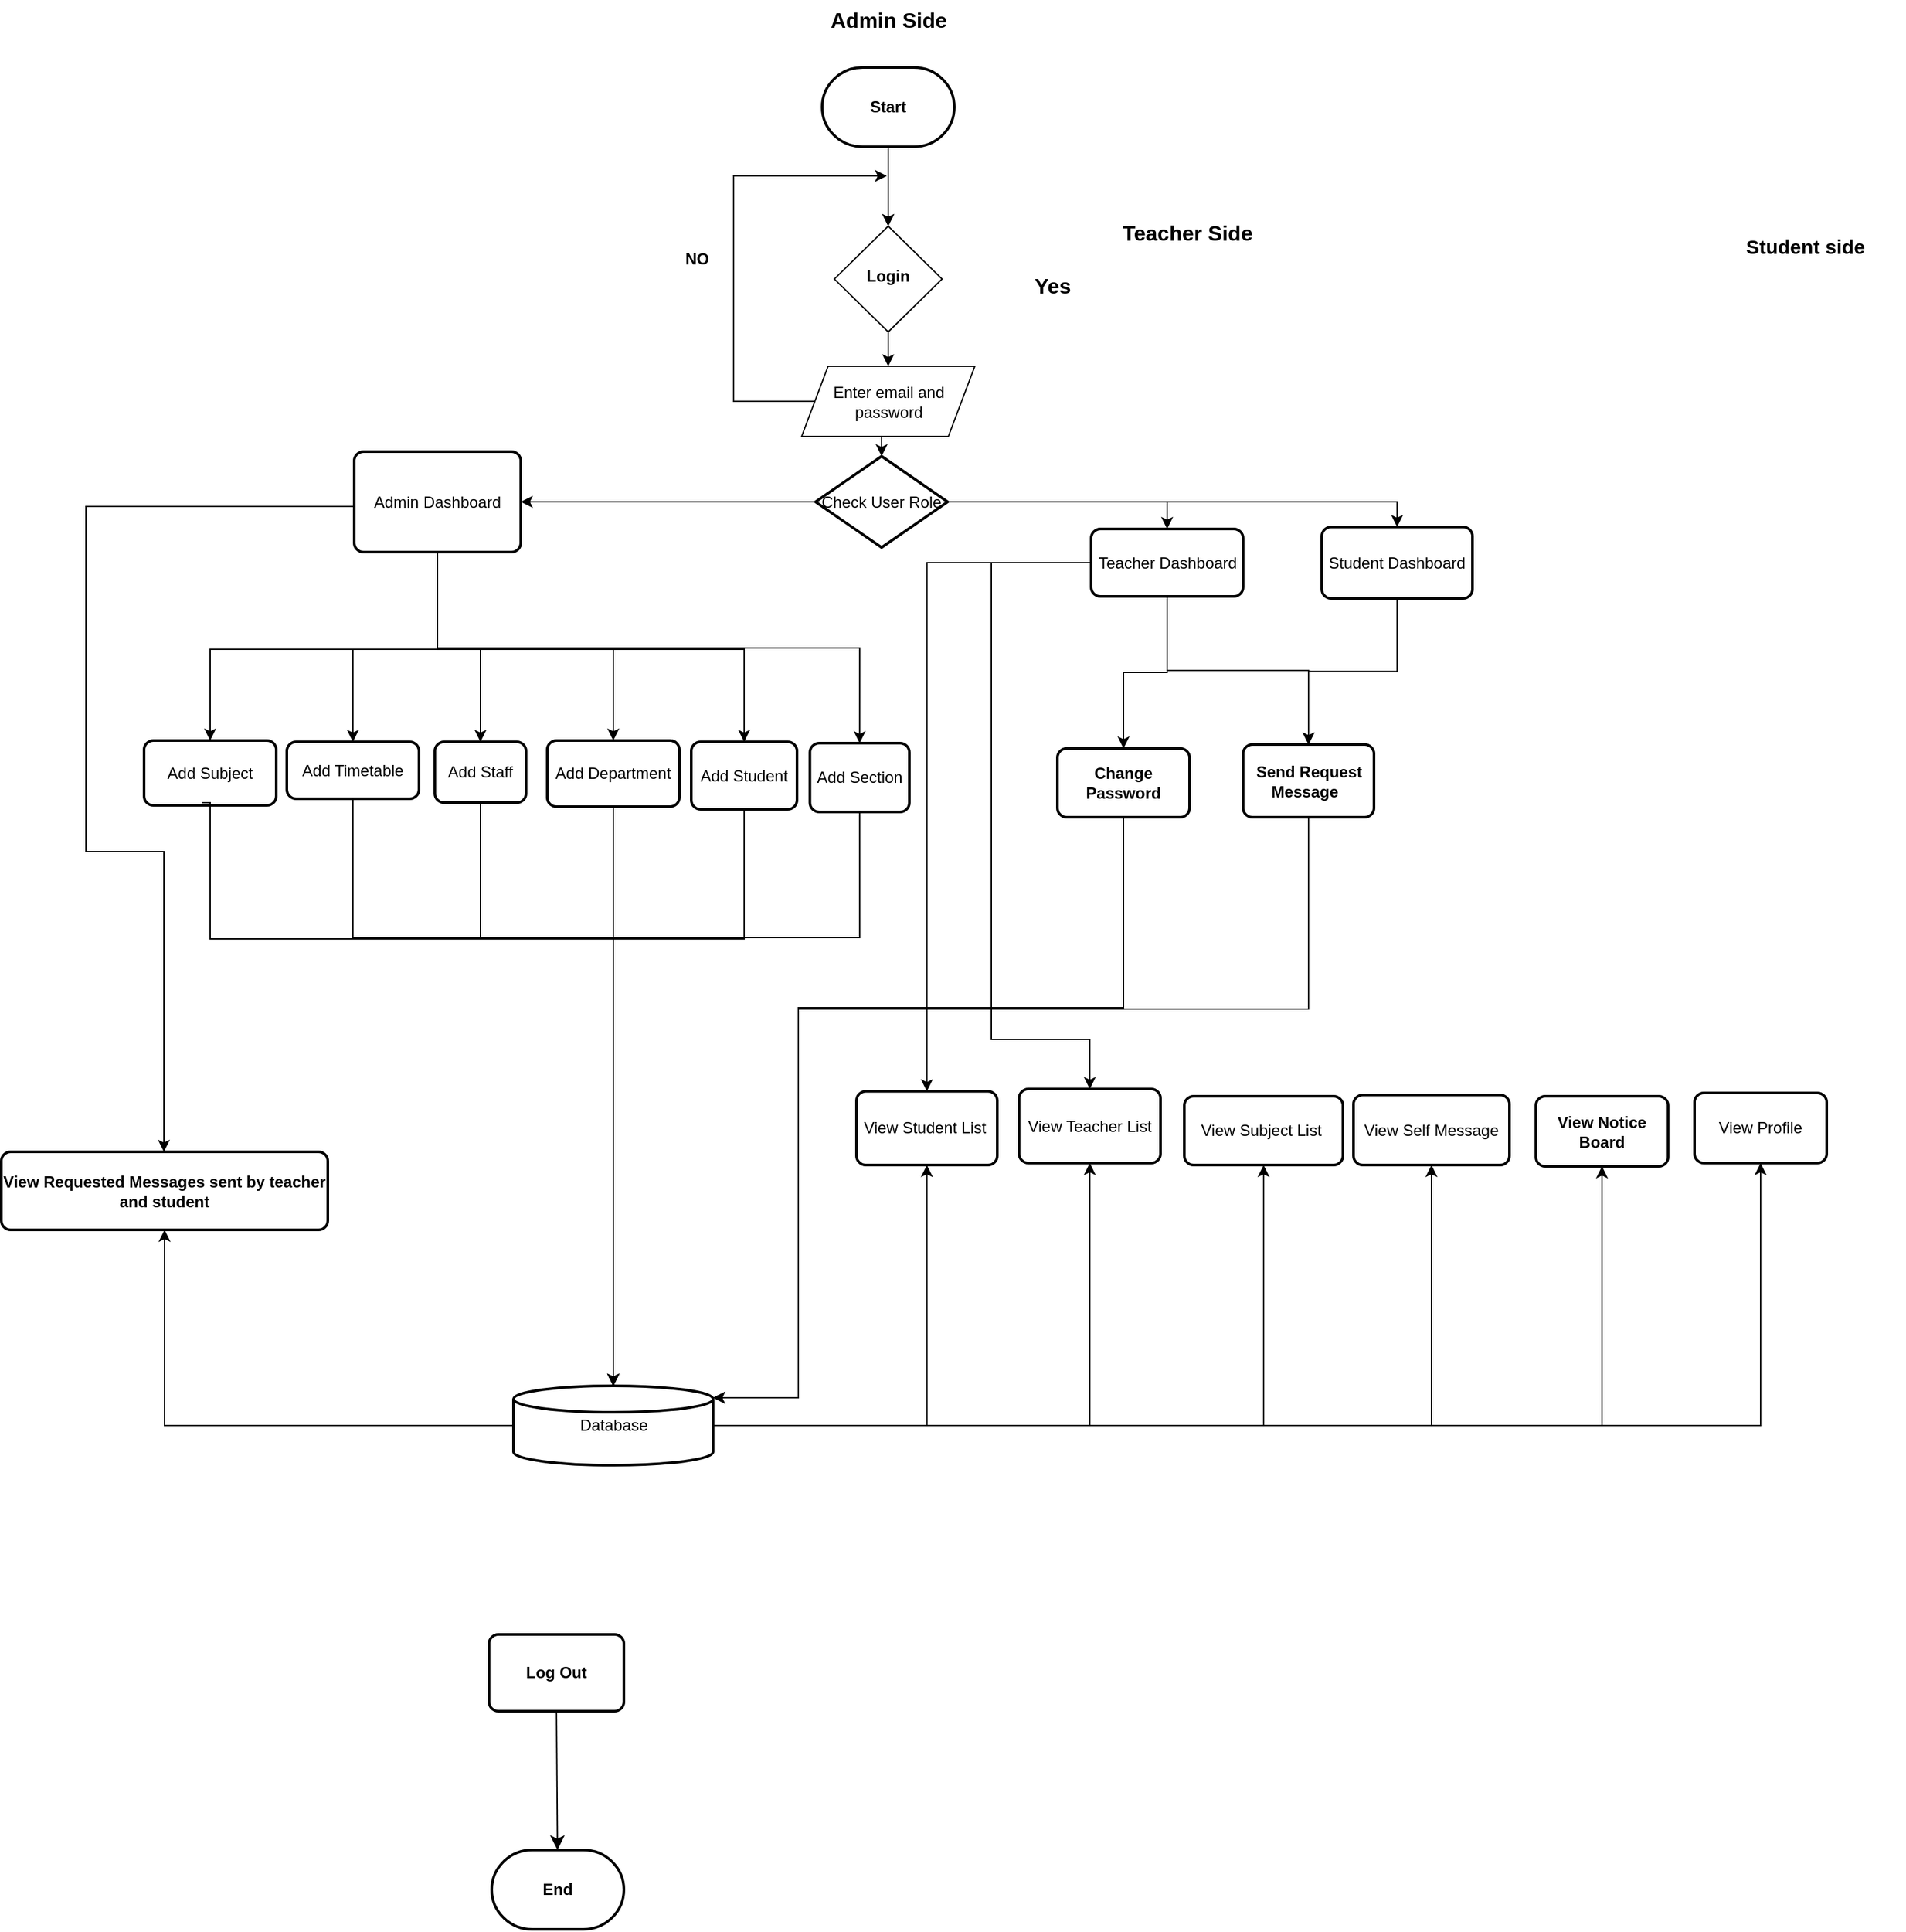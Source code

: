 <mxfile version="24.7.12">
  <diagram id="C5RBs43oDa-KdzZeNtuy" name="Page-1">
    <mxGraphModel dx="2145" dy="1804" grid="0" gridSize="10" guides="1" tooltips="1" connect="1" arrows="1" fold="1" page="1" pageScale="1" pageWidth="827" pageHeight="1169" background="none" math="0" shadow="0">
      <root>
        <mxCell id="WIyWlLk6GJQsqaUBKTNV-0" />
        <mxCell id="WIyWlLk6GJQsqaUBKTNV-1" parent="WIyWlLk6GJQsqaUBKTNV-0" />
        <mxCell id="MO0tkaTq0orOsOtcq1J3-275" value="&lt;b&gt;View &lt;/b&gt;&lt;b style=&quot;background-color: initial;&quot;&gt;Notice Board&lt;/b&gt;" style="rounded=1;whiteSpace=wrap;html=1;absoluteArcSize=1;arcSize=14;strokeWidth=2;" parent="WIyWlLk6GJQsqaUBKTNV-1" vertex="1">
          <mxGeometry x="965" y="678" width="100" height="53" as="geometry" />
        </mxCell>
        <mxCell id="MO0tkaTq0orOsOtcq1J3-284" value="Student side" style="text;strokeColor=none;align=center;fillColor=none;html=1;verticalAlign=middle;whiteSpace=wrap;rounded=0;fontSize=15;fontStyle=1" parent="WIyWlLk6GJQsqaUBKTNV-1" vertex="1">
          <mxGeometry x="1094" y="20" width="150" height="30" as="geometry" />
        </mxCell>
        <mxCell id="MO0tkaTq0orOsOtcq1J3-293" value="&lt;b&gt;Send Request Message&amp;nbsp;&amp;nbsp;&lt;/b&gt;" style="rounded=1;whiteSpace=wrap;html=1;absoluteArcSize=1;arcSize=14;strokeWidth=2;" parent="WIyWlLk6GJQsqaUBKTNV-1" vertex="1">
          <mxGeometry x="743.5" y="412" width="99" height="55" as="geometry" />
        </mxCell>
        <mxCell id="MO0tkaTq0orOsOtcq1J3-324" value="&lt;b&gt;Teacher Side&lt;/b&gt;" style="text;html=1;align=center;verticalAlign=middle;resizable=0;points=[];autosize=1;strokeColor=none;fillColor=none;fontSize=16;" parent="WIyWlLk6GJQsqaUBKTNV-1" vertex="1">
          <mxGeometry x="641" y="10" width="120" height="30" as="geometry" />
        </mxCell>
        <mxCell id="MO0tkaTq0orOsOtcq1J3-383" value="&lt;b&gt;Admin Side&lt;/b&gt;" style="text;html=1;align=center;verticalAlign=middle;resizable=0;points=[];autosize=1;strokeColor=none;fillColor=none;fontSize=16;" parent="WIyWlLk6GJQsqaUBKTNV-1" vertex="1">
          <mxGeometry x="420" y="-151" width="110" height="30" as="geometry" />
        </mxCell>
        <mxCell id="MO0tkaTq0orOsOtcq1J3-417" value="&lt;b&gt;Start&lt;/b&gt;" style="strokeWidth=2;html=1;shape=mxgraph.flowchart.terminator;whiteSpace=wrap;" parent="WIyWlLk6GJQsqaUBKTNV-1" vertex="1">
          <mxGeometry x="425" y="-100" width="100" height="60" as="geometry" />
        </mxCell>
        <mxCell id="MO0tkaTq0orOsOtcq1J3-418" style="edgeStyle=elbowEdgeStyle;rounded=0;orthogonalLoop=1;jettySize=auto;html=1;exitX=0;exitY=0.5;exitDx=0;exitDy=0;" parent="WIyWlLk6GJQsqaUBKTNV-1" source="sPbHRIbu0C0vhqNKjJ3m-0" edge="1">
          <mxGeometry relative="1" as="geometry">
            <mxPoint x="474" y="-18" as="targetPoint" />
            <Array as="points">
              <mxPoint x="358" y="53" />
            </Array>
            <mxPoint x="418" y="109" as="sourcePoint" />
          </mxGeometry>
        </mxCell>
        <mxCell id="sPbHRIbu0C0vhqNKjJ3m-26" style="edgeStyle=orthogonalEdgeStyle;rounded=0;orthogonalLoop=1;jettySize=auto;html=1;exitX=0.5;exitY=1;exitDx=0;exitDy=0;" edge="1" parent="WIyWlLk6GJQsqaUBKTNV-1" source="sPbHRIbu0C0vhqNKjJ3m-46" target="sPbHRIbu0C0vhqNKjJ3m-16">
          <mxGeometry relative="1" as="geometry">
            <Array as="points">
              <mxPoint x="134" y="340" />
              <mxPoint x="-38" y="340" />
            </Array>
          </mxGeometry>
        </mxCell>
        <mxCell id="sPbHRIbu0C0vhqNKjJ3m-50" style="edgeStyle=orthogonalEdgeStyle;rounded=0;orthogonalLoop=1;jettySize=auto;html=1;exitX=0.5;exitY=1;exitDx=0;exitDy=0;entryX=0.5;entryY=0;entryDx=0;entryDy=0;" edge="1" parent="WIyWlLk6GJQsqaUBKTNV-1" source="MO0tkaTq0orOsOtcq1J3-419" target="sPbHRIbu0C0vhqNKjJ3m-0">
          <mxGeometry relative="1" as="geometry" />
        </mxCell>
        <mxCell id="MO0tkaTq0orOsOtcq1J3-419" value="&lt;b&gt;Login&lt;/b&gt;" style="rhombus;whiteSpace=wrap;html=1;shadow=0;fontFamily=Helvetica;fontSize=12;align=center;strokeWidth=1;spacing=6;spacingTop=-4;" parent="WIyWlLk6GJQsqaUBKTNV-1" vertex="1">
          <mxGeometry x="434.25" y="20" width="81.5" height="80" as="geometry" />
        </mxCell>
        <mxCell id="MO0tkaTq0orOsOtcq1J3-420" value="&lt;b&gt;NO&lt;/b&gt;" style="text;html=1;align=center;verticalAlign=middle;resizable=0;points=[];autosize=1;strokeColor=none;fillColor=none;" parent="WIyWlLk6GJQsqaUBKTNV-1" vertex="1">
          <mxGeometry x="310" y="30" width="40" height="30" as="geometry" />
        </mxCell>
        <mxCell id="MO0tkaTq0orOsOtcq1J3-424" value="&lt;b&gt;Yes&lt;/b&gt;" style="text;html=1;align=center;verticalAlign=middle;resizable=0;points=[];autosize=1;strokeColor=none;fillColor=none;fontSize=16;" parent="WIyWlLk6GJQsqaUBKTNV-1" vertex="1">
          <mxGeometry x="574" y="50" width="50" height="30" as="geometry" />
        </mxCell>
        <mxCell id="MO0tkaTq0orOsOtcq1J3-426" value="&lt;div&gt;&lt;b&gt;View Requested Messages sent by teacher and student&lt;/b&gt;&lt;/div&gt;" style="rounded=1;whiteSpace=wrap;html=1;absoluteArcSize=1;arcSize=14;strokeWidth=2;" parent="WIyWlLk6GJQsqaUBKTNV-1" vertex="1">
          <mxGeometry x="-196" y="720" width="247" height="59" as="geometry" />
        </mxCell>
        <mxCell id="MO0tkaTq0orOsOtcq1J3-431" value="&lt;b&gt;End&lt;/b&gt;" style="strokeWidth=2;html=1;shape=mxgraph.flowchart.terminator;whiteSpace=wrap;" parent="WIyWlLk6GJQsqaUBKTNV-1" vertex="1">
          <mxGeometry x="175" y="1248" width="100" height="60" as="geometry" />
        </mxCell>
        <mxCell id="IdnFITNTBJpxu61mEzwX-0" value="&lt;b&gt;Log Out&lt;/b&gt;" style="rounded=1;whiteSpace=wrap;html=1;absoluteArcSize=1;arcSize=14;strokeWidth=2;" parent="WIyWlLk6GJQsqaUBKTNV-1" vertex="1">
          <mxGeometry x="173" y="1085" width="102" height="58" as="geometry" />
        </mxCell>
        <mxCell id="IdnFITNTBJpxu61mEzwX-1" value="" style="endArrow=classic;html=1;rounded=0;fontSize=12;startSize=8;endSize=8;curved=1;exitX=0.5;exitY=1;exitDx=0;exitDy=0;" parent="WIyWlLk6GJQsqaUBKTNV-1" source="IdnFITNTBJpxu61mEzwX-0" target="MO0tkaTq0orOsOtcq1J3-431" edge="1">
          <mxGeometry width="50" height="50" relative="1" as="geometry">
            <mxPoint x="289" y="947" as="sourcePoint" />
            <mxPoint x="339" y="897" as="targetPoint" />
          </mxGeometry>
        </mxCell>
        <mxCell id="sPbHRIbu0C0vhqNKjJ3m-0" value="Enter email and password" style="shape=parallelogram;perimeter=parallelogramPerimeter;whiteSpace=wrap;html=1;fixedSize=1;" vertex="1" parent="WIyWlLk6GJQsqaUBKTNV-1">
          <mxGeometry x="409.5" y="126" width="131" height="53" as="geometry" />
        </mxCell>
        <mxCell id="sPbHRIbu0C0vhqNKjJ3m-1" value="" style="endArrow=classic;html=1;rounded=0;exitX=0.5;exitY=1;exitDx=0;exitDy=0;exitPerimeter=0;entryX=0.5;entryY=0;entryDx=0;entryDy=0;" edge="1" parent="WIyWlLk6GJQsqaUBKTNV-1" source="MO0tkaTq0orOsOtcq1J3-417" target="MO0tkaTq0orOsOtcq1J3-419">
          <mxGeometry width="50" height="50" relative="1" as="geometry">
            <mxPoint x="598" y="32" as="sourcePoint" />
            <mxPoint x="648" y="-18" as="targetPoint" />
          </mxGeometry>
        </mxCell>
        <mxCell id="sPbHRIbu0C0vhqNKjJ3m-2" value="" style="endArrow=classic;html=1;rounded=0;entryX=0.5;entryY=0;entryDx=0;entryDy=0;exitX=0.5;exitY=1;exitDx=0;exitDy=0;exitPerimeter=0;" edge="1" parent="WIyWlLk6GJQsqaUBKTNV-1" source="MO0tkaTq0orOsOtcq1J3-417" target="MO0tkaTq0orOsOtcq1J3-419">
          <mxGeometry width="50" height="50" relative="1" as="geometry">
            <mxPoint x="598" y="102" as="sourcePoint" />
            <mxPoint x="648" y="52" as="targetPoint" />
          </mxGeometry>
        </mxCell>
        <mxCell id="sPbHRIbu0C0vhqNKjJ3m-16" value="Add Subject" style="rounded=1;whiteSpace=wrap;html=1;absoluteArcSize=1;arcSize=14;strokeWidth=2;" vertex="1" parent="WIyWlLk6GJQsqaUBKTNV-1">
          <mxGeometry x="-88" y="409" width="100" height="49" as="geometry" />
        </mxCell>
        <mxCell id="sPbHRIbu0C0vhqNKjJ3m-17" value="&lt;b&gt;Change Password&lt;/b&gt;" style="rounded=1;whiteSpace=wrap;html=1;absoluteArcSize=1;arcSize=14;strokeWidth=2;" vertex="1" parent="WIyWlLk6GJQsqaUBKTNV-1">
          <mxGeometry x="603" y="415" width="100" height="52" as="geometry" />
        </mxCell>
        <mxCell id="sPbHRIbu0C0vhqNKjJ3m-39" style="edgeStyle=orthogonalEdgeStyle;rounded=0;orthogonalLoop=1;jettySize=auto;html=1;exitX=1;exitY=0.5;exitDx=0;exitDy=0;exitPerimeter=0;entryX=0.5;entryY=1;entryDx=0;entryDy=0;" edge="1" parent="WIyWlLk6GJQsqaUBKTNV-1" source="sPbHRIbu0C0vhqNKjJ3m-18" target="sPbHRIbu0C0vhqNKjJ3m-24">
          <mxGeometry relative="1" as="geometry" />
        </mxCell>
        <mxCell id="sPbHRIbu0C0vhqNKjJ3m-40" style="edgeStyle=orthogonalEdgeStyle;rounded=0;orthogonalLoop=1;jettySize=auto;html=1;exitX=0;exitY=0.5;exitDx=0;exitDy=0;exitPerimeter=0;entryX=0.5;entryY=1;entryDx=0;entryDy=0;" edge="1" parent="WIyWlLk6GJQsqaUBKTNV-1" source="sPbHRIbu0C0vhqNKjJ3m-18" target="MO0tkaTq0orOsOtcq1J3-426">
          <mxGeometry relative="1" as="geometry" />
        </mxCell>
        <mxCell id="sPbHRIbu0C0vhqNKjJ3m-70" style="edgeStyle=orthogonalEdgeStyle;rounded=0;orthogonalLoop=1;jettySize=auto;html=1;exitX=1;exitY=0.5;exitDx=0;exitDy=0;exitPerimeter=0;entryX=0.5;entryY=1;entryDx=0;entryDy=0;" edge="1" parent="WIyWlLk6GJQsqaUBKTNV-1" source="sPbHRIbu0C0vhqNKjJ3m-18" target="sPbHRIbu0C0vhqNKjJ3m-42">
          <mxGeometry relative="1" as="geometry" />
        </mxCell>
        <mxCell id="sPbHRIbu0C0vhqNKjJ3m-71" style="edgeStyle=orthogonalEdgeStyle;rounded=0;orthogonalLoop=1;jettySize=auto;html=1;exitX=1;exitY=0.5;exitDx=0;exitDy=0;exitPerimeter=0;entryX=0.5;entryY=1;entryDx=0;entryDy=0;" edge="1" parent="WIyWlLk6GJQsqaUBKTNV-1" source="sPbHRIbu0C0vhqNKjJ3m-18" target="sPbHRIbu0C0vhqNKjJ3m-43">
          <mxGeometry relative="1" as="geometry" />
        </mxCell>
        <mxCell id="sPbHRIbu0C0vhqNKjJ3m-72" style="edgeStyle=orthogonalEdgeStyle;rounded=0;orthogonalLoop=1;jettySize=auto;html=1;exitX=1;exitY=0.5;exitDx=0;exitDy=0;exitPerimeter=0;entryX=0.5;entryY=1;entryDx=0;entryDy=0;" edge="1" parent="WIyWlLk6GJQsqaUBKTNV-1" source="sPbHRIbu0C0vhqNKjJ3m-18" target="MO0tkaTq0orOsOtcq1J3-275">
          <mxGeometry relative="1" as="geometry" />
        </mxCell>
        <mxCell id="sPbHRIbu0C0vhqNKjJ3m-73" style="edgeStyle=orthogonalEdgeStyle;rounded=0;orthogonalLoop=1;jettySize=auto;html=1;exitX=1;exitY=0.5;exitDx=0;exitDy=0;exitPerimeter=0;entryX=0.5;entryY=1;entryDx=0;entryDy=0;" edge="1" parent="WIyWlLk6GJQsqaUBKTNV-1" source="sPbHRIbu0C0vhqNKjJ3m-18" target="sPbHRIbu0C0vhqNKjJ3m-44">
          <mxGeometry relative="1" as="geometry" />
        </mxCell>
        <mxCell id="sPbHRIbu0C0vhqNKjJ3m-18" value="Database" style="strokeWidth=2;html=1;shape=mxgraph.flowchart.database;whiteSpace=wrap;" vertex="1" parent="WIyWlLk6GJQsqaUBKTNV-1">
          <mxGeometry x="191.5" y="897" width="151" height="60" as="geometry" />
        </mxCell>
        <mxCell id="sPbHRIbu0C0vhqNKjJ3m-19" value="Add Department" style="rounded=1;whiteSpace=wrap;html=1;absoluteArcSize=1;arcSize=14;strokeWidth=2;" vertex="1" parent="WIyWlLk6GJQsqaUBKTNV-1">
          <mxGeometry x="217" y="409" width="100" height="50" as="geometry" />
        </mxCell>
        <mxCell id="sPbHRIbu0C0vhqNKjJ3m-20" value="Add Timetable" style="rounded=1;whiteSpace=wrap;html=1;absoluteArcSize=1;arcSize=14;strokeWidth=2;" vertex="1" parent="WIyWlLk6GJQsqaUBKTNV-1">
          <mxGeometry x="20" y="410" width="100" height="43" as="geometry" />
        </mxCell>
        <mxCell id="sPbHRIbu0C0vhqNKjJ3m-21" value="Add Student" style="rounded=1;whiteSpace=wrap;html=1;absoluteArcSize=1;arcSize=14;strokeWidth=2;" vertex="1" parent="WIyWlLk6GJQsqaUBKTNV-1">
          <mxGeometry x="326" y="410" width="80" height="51" as="geometry" />
        </mxCell>
        <mxCell id="sPbHRIbu0C0vhqNKjJ3m-22" value="Add Section" style="rounded=1;whiteSpace=wrap;html=1;absoluteArcSize=1;arcSize=14;strokeWidth=2;" vertex="1" parent="WIyWlLk6GJQsqaUBKTNV-1">
          <mxGeometry x="415.75" y="411" width="75.25" height="52" as="geometry" />
        </mxCell>
        <mxCell id="sPbHRIbu0C0vhqNKjJ3m-23" value="Add Staff" style="rounded=1;whiteSpace=wrap;html=1;absoluteArcSize=1;arcSize=14;strokeWidth=2;" vertex="1" parent="WIyWlLk6GJQsqaUBKTNV-1">
          <mxGeometry x="132" y="410" width="69" height="46" as="geometry" />
        </mxCell>
        <mxCell id="sPbHRIbu0C0vhqNKjJ3m-24" value="View Student List&amp;nbsp;" style="rounded=1;whiteSpace=wrap;html=1;absoluteArcSize=1;arcSize=14;strokeWidth=2;" vertex="1" parent="WIyWlLk6GJQsqaUBKTNV-1">
          <mxGeometry x="451" y="674.25" width="106.5" height="55.75" as="geometry" />
        </mxCell>
        <mxCell id="sPbHRIbu0C0vhqNKjJ3m-25" value="View Teacher List" style="rounded=1;whiteSpace=wrap;html=1;absoluteArcSize=1;arcSize=14;strokeWidth=2;" vertex="1" parent="WIyWlLk6GJQsqaUBKTNV-1">
          <mxGeometry x="574" y="672.5" width="107" height="56" as="geometry" />
        </mxCell>
        <mxCell id="sPbHRIbu0C0vhqNKjJ3m-27" value="" style="endArrow=classic;html=1;rounded=0;entryX=0.5;entryY=0;entryDx=0;entryDy=0;exitX=0.5;exitY=1;exitDx=0;exitDy=0;edgeStyle=orthogonalEdgeStyle;" edge="1" parent="WIyWlLk6GJQsqaUBKTNV-1" source="sPbHRIbu0C0vhqNKjJ3m-46" target="sPbHRIbu0C0vhqNKjJ3m-21">
          <mxGeometry width="50" height="50" relative="1" as="geometry">
            <mxPoint x="362" y="356" as="sourcePoint" />
            <mxPoint x="412" y="306" as="targetPoint" />
            <Array as="points">
              <mxPoint x="137" y="340" />
              <mxPoint x="404" y="340" />
            </Array>
          </mxGeometry>
        </mxCell>
        <mxCell id="sPbHRIbu0C0vhqNKjJ3m-28" value="" style="endArrow=classic;html=1;rounded=0;entryX=0.5;entryY=0;entryDx=0;entryDy=0;exitX=0.5;exitY=1;exitDx=0;exitDy=0;edgeStyle=orthogonalEdgeStyle;" edge="1" parent="WIyWlLk6GJQsqaUBKTNV-1" source="sPbHRIbu0C0vhqNKjJ3m-46" target="sPbHRIbu0C0vhqNKjJ3m-22">
          <mxGeometry width="50" height="50" relative="1" as="geometry">
            <mxPoint x="387" y="366" as="sourcePoint" />
            <mxPoint x="437" y="316" as="targetPoint" />
            <Array as="points">
              <mxPoint x="137" y="339" />
              <mxPoint x="531" y="339" />
            </Array>
          </mxGeometry>
        </mxCell>
        <mxCell id="sPbHRIbu0C0vhqNKjJ3m-29" value="" style="endArrow=classic;html=1;rounded=0;entryX=0.5;entryY=0;entryDx=0;entryDy=0;exitX=0.5;exitY=1;exitDx=0;exitDy=0;edgeStyle=orthogonalEdgeStyle;" edge="1" parent="WIyWlLk6GJQsqaUBKTNV-1" source="sPbHRIbu0C0vhqNKjJ3m-46" target="sPbHRIbu0C0vhqNKjJ3m-20">
          <mxGeometry width="50" height="50" relative="1" as="geometry">
            <mxPoint x="-26" y="323" as="sourcePoint" />
            <mxPoint x="24" y="273" as="targetPoint" />
            <Array as="points">
              <mxPoint x="134" y="340" />
              <mxPoint x="70" y="340" />
            </Array>
          </mxGeometry>
        </mxCell>
        <mxCell id="sPbHRIbu0C0vhqNKjJ3m-30" value="" style="endArrow=classic;html=1;rounded=0;entryX=0.5;entryY=0;entryDx=0;entryDy=0;exitX=0.5;exitY=1;exitDx=0;exitDy=0;edgeStyle=orthogonalEdgeStyle;" edge="1" parent="WIyWlLk6GJQsqaUBKTNV-1" source="sPbHRIbu0C0vhqNKjJ3m-46" target="sPbHRIbu0C0vhqNKjJ3m-23">
          <mxGeometry width="50" height="50" relative="1" as="geometry">
            <mxPoint x="-57" y="351" as="sourcePoint" />
            <mxPoint x="-7" y="301" as="targetPoint" />
            <Array as="points">
              <mxPoint x="134" y="340" />
              <mxPoint x="167" y="340" />
            </Array>
          </mxGeometry>
        </mxCell>
        <mxCell id="sPbHRIbu0C0vhqNKjJ3m-31" value="" style="endArrow=classic;html=1;rounded=0;entryX=0.5;entryY=0;entryDx=0;entryDy=0;exitX=0.5;exitY=1;exitDx=0;exitDy=0;edgeStyle=orthogonalEdgeStyle;" edge="1" parent="WIyWlLk6GJQsqaUBKTNV-1" source="sPbHRIbu0C0vhqNKjJ3m-46" target="sPbHRIbu0C0vhqNKjJ3m-19">
          <mxGeometry width="50" height="50" relative="1" as="geometry">
            <mxPoint x="-110" y="324" as="sourcePoint" />
            <mxPoint x="-60" y="274" as="targetPoint" />
            <Array as="points">
              <mxPoint x="134" y="340" />
              <mxPoint x="267" y="340" />
            </Array>
          </mxGeometry>
        </mxCell>
        <mxCell id="sPbHRIbu0C0vhqNKjJ3m-32" value="" style="endArrow=classic;html=1;rounded=0;exitX=0.44;exitY=0.959;exitDx=0;exitDy=0;exitPerimeter=0;entryX=0.5;entryY=0;entryDx=0;entryDy=0;entryPerimeter=0;edgeStyle=orthogonalEdgeStyle;" edge="1" parent="WIyWlLk6GJQsqaUBKTNV-1" source="sPbHRIbu0C0vhqNKjJ3m-16" target="sPbHRIbu0C0vhqNKjJ3m-18">
          <mxGeometry width="50" height="50" relative="1" as="geometry">
            <mxPoint x="-57" y="562" as="sourcePoint" />
            <mxPoint x="-7" y="512" as="targetPoint" />
            <Array as="points">
              <mxPoint x="-38" y="456" />
              <mxPoint x="-38" y="559" />
              <mxPoint x="267" y="559" />
            </Array>
          </mxGeometry>
        </mxCell>
        <mxCell id="sPbHRIbu0C0vhqNKjJ3m-34" style="rounded=0;orthogonalLoop=1;jettySize=auto;html=1;exitX=0.5;exitY=1;exitDx=0;exitDy=0;entryX=0.5;entryY=0;entryDx=0;entryDy=0;entryPerimeter=0;" edge="1" parent="WIyWlLk6GJQsqaUBKTNV-1" source="sPbHRIbu0C0vhqNKjJ3m-19" target="sPbHRIbu0C0vhqNKjJ3m-18">
          <mxGeometry relative="1" as="geometry" />
        </mxCell>
        <mxCell id="sPbHRIbu0C0vhqNKjJ3m-35" style="edgeStyle=orthogonalEdgeStyle;rounded=0;orthogonalLoop=1;jettySize=auto;html=1;exitX=0.5;exitY=1;exitDx=0;exitDy=0;entryX=0.5;entryY=0;entryDx=0;entryDy=0;entryPerimeter=0;" edge="1" parent="WIyWlLk6GJQsqaUBKTNV-1" source="sPbHRIbu0C0vhqNKjJ3m-20" target="sPbHRIbu0C0vhqNKjJ3m-18">
          <mxGeometry relative="1" as="geometry">
            <Array as="points">
              <mxPoint x="70" y="558" />
              <mxPoint x="267" y="558" />
            </Array>
          </mxGeometry>
        </mxCell>
        <mxCell id="sPbHRIbu0C0vhqNKjJ3m-36" style="edgeStyle=orthogonalEdgeStyle;rounded=0;orthogonalLoop=1;jettySize=auto;html=1;exitX=0.5;exitY=1;exitDx=0;exitDy=0;entryX=0.5;entryY=0;entryDx=0;entryDy=0;entryPerimeter=0;" edge="1" parent="WIyWlLk6GJQsqaUBKTNV-1" source="sPbHRIbu0C0vhqNKjJ3m-23" target="sPbHRIbu0C0vhqNKjJ3m-18">
          <mxGeometry relative="1" as="geometry">
            <Array as="points">
              <mxPoint x="167" y="559" />
              <mxPoint x="267" y="559" />
            </Array>
          </mxGeometry>
        </mxCell>
        <mxCell id="sPbHRIbu0C0vhqNKjJ3m-37" style="edgeStyle=orthogonalEdgeStyle;rounded=0;orthogonalLoop=1;jettySize=auto;html=1;exitX=0.5;exitY=1;exitDx=0;exitDy=0;entryX=0.5;entryY=0;entryDx=0;entryDy=0;entryPerimeter=0;" edge="1" parent="WIyWlLk6GJQsqaUBKTNV-1" source="sPbHRIbu0C0vhqNKjJ3m-21" target="sPbHRIbu0C0vhqNKjJ3m-18">
          <mxGeometry relative="1" as="geometry">
            <Array as="points">
              <mxPoint x="366" y="559" />
              <mxPoint x="267" y="559" />
            </Array>
          </mxGeometry>
        </mxCell>
        <mxCell id="sPbHRIbu0C0vhqNKjJ3m-38" style="edgeStyle=orthogonalEdgeStyle;rounded=0;orthogonalLoop=1;jettySize=auto;html=1;exitX=0.5;exitY=1;exitDx=0;exitDy=0;entryX=0.5;entryY=0;entryDx=0;entryDy=0;entryPerimeter=0;" edge="1" parent="WIyWlLk6GJQsqaUBKTNV-1" source="sPbHRIbu0C0vhqNKjJ3m-22" target="sPbHRIbu0C0vhqNKjJ3m-18">
          <mxGeometry relative="1" as="geometry">
            <Array as="points">
              <mxPoint x="453" y="558" />
              <mxPoint x="267" y="558" />
            </Array>
          </mxGeometry>
        </mxCell>
        <mxCell id="sPbHRIbu0C0vhqNKjJ3m-42" value="View Subject List&amp;nbsp;" style="rounded=1;whiteSpace=wrap;html=1;absoluteArcSize=1;arcSize=14;strokeWidth=2;" vertex="1" parent="WIyWlLk6GJQsqaUBKTNV-1">
          <mxGeometry x="699" y="678" width="120" height="52" as="geometry" />
        </mxCell>
        <mxCell id="sPbHRIbu0C0vhqNKjJ3m-43" value="View Self Message" style="rounded=1;whiteSpace=wrap;html=1;absoluteArcSize=1;arcSize=14;strokeWidth=2;" vertex="1" parent="WIyWlLk6GJQsqaUBKTNV-1">
          <mxGeometry x="827" y="677" width="118" height="53" as="geometry" />
        </mxCell>
        <mxCell id="sPbHRIbu0C0vhqNKjJ3m-44" value="View Profile" style="rounded=1;whiteSpace=wrap;html=1;absoluteArcSize=1;arcSize=14;strokeWidth=2;" vertex="1" parent="WIyWlLk6GJQsqaUBKTNV-1">
          <mxGeometry x="1085" y="675.5" width="100" height="53" as="geometry" />
        </mxCell>
        <mxCell id="sPbHRIbu0C0vhqNKjJ3m-45" value="" style="endArrow=classic;html=1;rounded=0;entryX=0.5;entryY=1;entryDx=0;entryDy=0;exitX=1;exitY=0.5;exitDx=0;exitDy=0;exitPerimeter=0;edgeStyle=orthogonalEdgeStyle;" edge="1" parent="WIyWlLk6GJQsqaUBKTNV-1" source="sPbHRIbu0C0vhqNKjJ3m-18" target="sPbHRIbu0C0vhqNKjJ3m-25">
          <mxGeometry width="50" height="50" relative="1" as="geometry">
            <mxPoint x="70" y="956" as="sourcePoint" />
            <mxPoint x="120" y="906" as="targetPoint" />
          </mxGeometry>
        </mxCell>
        <mxCell id="sPbHRIbu0C0vhqNKjJ3m-69" style="edgeStyle=orthogonalEdgeStyle;rounded=0;orthogonalLoop=1;jettySize=auto;html=1;exitX=0;exitY=0.5;exitDx=0;exitDy=0;" edge="1" parent="WIyWlLk6GJQsqaUBKTNV-1" source="sPbHRIbu0C0vhqNKjJ3m-46" target="MO0tkaTq0orOsOtcq1J3-426">
          <mxGeometry relative="1" as="geometry">
            <Array as="points">
              <mxPoint x="71" y="232" />
              <mxPoint x="-132" y="232" />
              <mxPoint x="-132" y="493" />
              <mxPoint x="-73" y="493" />
            </Array>
          </mxGeometry>
        </mxCell>
        <mxCell id="sPbHRIbu0C0vhqNKjJ3m-46" value="Admin Dashboard" style="rounded=1;whiteSpace=wrap;html=1;absoluteArcSize=1;arcSize=14;strokeWidth=2;" vertex="1" parent="WIyWlLk6GJQsqaUBKTNV-1">
          <mxGeometry x="71" y="190.5" width="126" height="76" as="geometry" />
        </mxCell>
        <mxCell id="sPbHRIbu0C0vhqNKjJ3m-66" style="edgeStyle=orthogonalEdgeStyle;rounded=0;orthogonalLoop=1;jettySize=auto;html=1;exitX=0.5;exitY=1;exitDx=0;exitDy=0;entryX=0.5;entryY=0;entryDx=0;entryDy=0;" edge="1" parent="WIyWlLk6GJQsqaUBKTNV-1" source="sPbHRIbu0C0vhqNKjJ3m-47" target="MO0tkaTq0orOsOtcq1J3-293">
          <mxGeometry relative="1" as="geometry" />
        </mxCell>
        <mxCell id="sPbHRIbu0C0vhqNKjJ3m-67" style="edgeStyle=orthogonalEdgeStyle;rounded=0;orthogonalLoop=1;jettySize=auto;html=1;exitX=0;exitY=0.5;exitDx=0;exitDy=0;entryX=0.5;entryY=0;entryDx=0;entryDy=0;" edge="1" parent="WIyWlLk6GJQsqaUBKTNV-1" source="sPbHRIbu0C0vhqNKjJ3m-47" target="sPbHRIbu0C0vhqNKjJ3m-24">
          <mxGeometry relative="1" as="geometry">
            <Array as="points">
              <mxPoint x="504" y="274" />
            </Array>
          </mxGeometry>
        </mxCell>
        <mxCell id="sPbHRIbu0C0vhqNKjJ3m-68" style="edgeStyle=orthogonalEdgeStyle;rounded=0;orthogonalLoop=1;jettySize=auto;html=1;exitX=0;exitY=0.5;exitDx=0;exitDy=0;entryX=0.5;entryY=0;entryDx=0;entryDy=0;" edge="1" parent="WIyWlLk6GJQsqaUBKTNV-1" source="sPbHRIbu0C0vhqNKjJ3m-47" target="sPbHRIbu0C0vhqNKjJ3m-25">
          <mxGeometry relative="1" as="geometry">
            <Array as="points">
              <mxPoint x="553" y="274" />
              <mxPoint x="553" y="635" />
              <mxPoint x="627" y="635" />
            </Array>
          </mxGeometry>
        </mxCell>
        <mxCell id="sPbHRIbu0C0vhqNKjJ3m-76" style="edgeStyle=orthogonalEdgeStyle;rounded=0;orthogonalLoop=1;jettySize=auto;html=1;exitX=0.5;exitY=1;exitDx=0;exitDy=0;" edge="1" parent="WIyWlLk6GJQsqaUBKTNV-1" source="sPbHRIbu0C0vhqNKjJ3m-47" target="sPbHRIbu0C0vhqNKjJ3m-17">
          <mxGeometry relative="1" as="geometry" />
        </mxCell>
        <mxCell id="sPbHRIbu0C0vhqNKjJ3m-47" value="Teacher Dashboard" style="rounded=1;whiteSpace=wrap;html=1;absoluteArcSize=1;arcSize=14;strokeWidth=2;" vertex="1" parent="WIyWlLk6GJQsqaUBKTNV-1">
          <mxGeometry x="628.5" y="249" width="115" height="51" as="geometry" />
        </mxCell>
        <mxCell id="sPbHRIbu0C0vhqNKjJ3m-64" style="edgeStyle=orthogonalEdgeStyle;rounded=0;orthogonalLoop=1;jettySize=auto;html=1;exitX=0.5;exitY=1;exitDx=0;exitDy=0;entryX=0.5;entryY=0;entryDx=0;entryDy=0;" edge="1" parent="WIyWlLk6GJQsqaUBKTNV-1" source="sPbHRIbu0C0vhqNKjJ3m-48" target="MO0tkaTq0orOsOtcq1J3-293">
          <mxGeometry relative="1" as="geometry" />
        </mxCell>
        <mxCell id="sPbHRIbu0C0vhqNKjJ3m-48" value="Student Dashboard" style="rounded=1;whiteSpace=wrap;html=1;absoluteArcSize=1;arcSize=14;strokeWidth=2;" vertex="1" parent="WIyWlLk6GJQsqaUBKTNV-1">
          <mxGeometry x="803" y="247.5" width="114" height="54" as="geometry" />
        </mxCell>
        <mxCell id="sPbHRIbu0C0vhqNKjJ3m-54" style="edgeStyle=orthogonalEdgeStyle;rounded=0;orthogonalLoop=1;jettySize=auto;html=1;exitX=0;exitY=0.5;exitDx=0;exitDy=0;exitPerimeter=0;" edge="1" parent="WIyWlLk6GJQsqaUBKTNV-1" source="sPbHRIbu0C0vhqNKjJ3m-51" target="sPbHRIbu0C0vhqNKjJ3m-46">
          <mxGeometry relative="1" as="geometry" />
        </mxCell>
        <mxCell id="sPbHRIbu0C0vhqNKjJ3m-56" style="edgeStyle=orthogonalEdgeStyle;rounded=0;orthogonalLoop=1;jettySize=auto;html=1;exitX=1;exitY=0.5;exitDx=0;exitDy=0;exitPerimeter=0;entryX=0.5;entryY=0;entryDx=0;entryDy=0;" edge="1" parent="WIyWlLk6GJQsqaUBKTNV-1" source="sPbHRIbu0C0vhqNKjJ3m-51" target="sPbHRIbu0C0vhqNKjJ3m-47">
          <mxGeometry relative="1" as="geometry" />
        </mxCell>
        <mxCell id="sPbHRIbu0C0vhqNKjJ3m-51" value="Check User Role" style="strokeWidth=2;html=1;shape=mxgraph.flowchart.decision;whiteSpace=wrap;" vertex="1" parent="WIyWlLk6GJQsqaUBKTNV-1">
          <mxGeometry x="420" y="194" width="100" height="69" as="geometry" />
        </mxCell>
        <mxCell id="sPbHRIbu0C0vhqNKjJ3m-52" style="edgeStyle=orthogonalEdgeStyle;rounded=0;orthogonalLoop=1;jettySize=auto;html=1;exitX=0.5;exitY=1;exitDx=0;exitDy=0;entryX=0.5;entryY=0;entryDx=0;entryDy=0;entryPerimeter=0;" edge="1" parent="WIyWlLk6GJQsqaUBKTNV-1" source="sPbHRIbu0C0vhqNKjJ3m-0" target="sPbHRIbu0C0vhqNKjJ3m-51">
          <mxGeometry relative="1" as="geometry" />
        </mxCell>
        <mxCell id="sPbHRIbu0C0vhqNKjJ3m-57" value="" style="endArrow=classic;html=1;rounded=0;entryX=0.5;entryY=0;entryDx=0;entryDy=0;exitX=1;exitY=0.5;exitDx=0;exitDy=0;exitPerimeter=0;edgeStyle=orthogonalEdgeStyle;" edge="1" parent="WIyWlLk6GJQsqaUBKTNV-1" source="sPbHRIbu0C0vhqNKjJ3m-51" target="sPbHRIbu0C0vhqNKjJ3m-48">
          <mxGeometry width="50" height="50" relative="1" as="geometry">
            <mxPoint x="740" y="195" as="sourcePoint" />
            <mxPoint x="790" y="145" as="targetPoint" />
          </mxGeometry>
        </mxCell>
        <mxCell id="sPbHRIbu0C0vhqNKjJ3m-74" style="edgeStyle=orthogonalEdgeStyle;rounded=0;orthogonalLoop=1;jettySize=auto;html=1;exitX=0.5;exitY=1;exitDx=0;exitDy=0;entryX=1;entryY=0.15;entryDx=0;entryDy=0;entryPerimeter=0;" edge="1" parent="WIyWlLk6GJQsqaUBKTNV-1" source="MO0tkaTq0orOsOtcq1J3-293" target="sPbHRIbu0C0vhqNKjJ3m-18">
          <mxGeometry relative="1" as="geometry">
            <Array as="points">
              <mxPoint x="793" y="612" />
              <mxPoint x="407" y="612" />
              <mxPoint x="407" y="906" />
            </Array>
          </mxGeometry>
        </mxCell>
        <mxCell id="sPbHRIbu0C0vhqNKjJ3m-75" style="edgeStyle=orthogonalEdgeStyle;rounded=0;orthogonalLoop=1;jettySize=auto;html=1;exitX=0.5;exitY=1;exitDx=0;exitDy=0;entryX=1;entryY=0.15;entryDx=0;entryDy=0;entryPerimeter=0;" edge="1" parent="WIyWlLk6GJQsqaUBKTNV-1" source="sPbHRIbu0C0vhqNKjJ3m-17" target="sPbHRIbu0C0vhqNKjJ3m-18">
          <mxGeometry relative="1" as="geometry">
            <Array as="points">
              <mxPoint x="653" y="611" />
              <mxPoint x="407" y="611" />
              <mxPoint x="407" y="906" />
            </Array>
          </mxGeometry>
        </mxCell>
      </root>
    </mxGraphModel>
  </diagram>
</mxfile>
